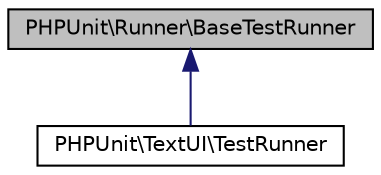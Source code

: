 digraph "PHPUnit\Runner\BaseTestRunner"
{
  edge [fontname="Helvetica",fontsize="10",labelfontname="Helvetica",labelfontsize="10"];
  node [fontname="Helvetica",fontsize="10",shape=record];
  Node0 [label="PHPUnit\\Runner\\BaseTestRunner",height=0.2,width=0.4,color="black", fillcolor="grey75", style="filled", fontcolor="black"];
  Node0 -> Node1 [dir="back",color="midnightblue",fontsize="10",style="solid",fontname="Helvetica"];
  Node1 [label="PHPUnit\\TextUI\\TestRunner",height=0.2,width=0.4,color="black", fillcolor="white", style="filled",URL="$classPHPUnit_1_1TextUI_1_1TestRunner.html"];
}

